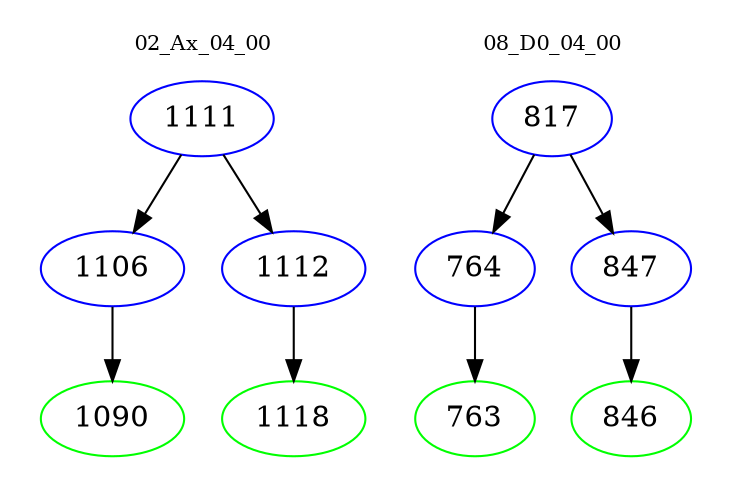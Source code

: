 digraph{
subgraph cluster_0 {
color = white
label = "02_Ax_04_00";
fontsize=10;
T0_1111 [label="1111", color="blue"]
T0_1111 -> T0_1106 [color="black"]
T0_1106 [label="1106", color="blue"]
T0_1106 -> T0_1090 [color="black"]
T0_1090 [label="1090", color="green"]
T0_1111 -> T0_1112 [color="black"]
T0_1112 [label="1112", color="blue"]
T0_1112 -> T0_1118 [color="black"]
T0_1118 [label="1118", color="green"]
}
subgraph cluster_1 {
color = white
label = "08_D0_04_00";
fontsize=10;
T1_817 [label="817", color="blue"]
T1_817 -> T1_764 [color="black"]
T1_764 [label="764", color="blue"]
T1_764 -> T1_763 [color="black"]
T1_763 [label="763", color="green"]
T1_817 -> T1_847 [color="black"]
T1_847 [label="847", color="blue"]
T1_847 -> T1_846 [color="black"]
T1_846 [label="846", color="green"]
}
}
